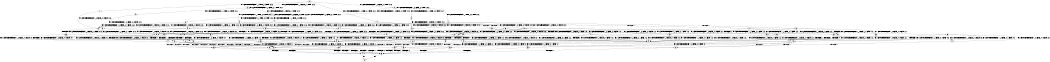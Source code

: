 digraph BCG {
size = "7, 10.5";
center = TRUE;
node [shape = circle];
0 [peripheries = 2];
0 -> 1 [label = "EX !0 !ATOMIC_EXCH_BRANCH (1, +1, TRUE, +0, 2, TRUE) !:0:1:2:"];
0 -> 2 [label = "EX !1 !ATOMIC_EXCH_BRANCH (1, +0, FALSE, +0, 1, TRUE) !:0:1:2:"];
0 -> 3 [label = "EX !2 !ATOMIC_EXCH_BRANCH (1, +0, FALSE, +0, 1, TRUE) !:0:1:2:"];
0 -> 4 [label = "EX !0 !ATOMIC_EXCH_BRANCH (1, +1, TRUE, +0, 2, TRUE) !:0:1:2:"];
1 -> 5 [label = "EX !2 !ATOMIC_EXCH_BRANCH (1, +0, FALSE, +0, 1, FALSE) !:0:1:2:"];
2 -> 6 [label = "EX !0 !ATOMIC_EXCH_BRANCH (1, +1, TRUE, +0, 2, TRUE) !:0:1:2:"];
2 -> 7 [label = "EX !2 !ATOMIC_EXCH_BRANCH (1, +0, FALSE, +0, 1, TRUE) !:0:1:2:"];
2 -> 8 [label = "EX !0 !ATOMIC_EXCH_BRANCH (1, +1, TRUE, +0, 2, TRUE) !:0:1:2:"];
2 -> 2 [label = "EX !1 !ATOMIC_EXCH_BRANCH (1, +0, FALSE, +0, 1, TRUE) !:0:1:2:"];
3 -> 9 [label = "EX !0 !ATOMIC_EXCH_BRANCH (1, +1, TRUE, +0, 2, TRUE) !:0:1:2:"];
3 -> 7 [label = "EX !1 !ATOMIC_EXCH_BRANCH (1, +0, FALSE, +0, 1, TRUE) !:0:1:2:"];
3 -> 10 [label = "EX !0 !ATOMIC_EXCH_BRANCH (1, +1, TRUE, +0, 2, TRUE) !:0:1:2:"];
3 -> 3 [label = "EX !2 !ATOMIC_EXCH_BRANCH (1, +0, FALSE, +0, 1, TRUE) !:0:1:2:"];
4 -> 5 [label = "EX !2 !ATOMIC_EXCH_BRANCH (1, +0, FALSE, +0, 1, FALSE) !:0:1:2:"];
4 -> 11 [label = "TERMINATE !0"];
4 -> 12 [label = "EX !1 !ATOMIC_EXCH_BRANCH (1, +0, FALSE, +0, 1, FALSE) !:0:1:2:"];
4 -> 13 [label = "EX !2 !ATOMIC_EXCH_BRANCH (1, +0, FALSE, +0, 1, FALSE) !:0:1:2:"];
5 -> 14 [label = "EX !1 !ATOMIC_EXCH_BRANCH (1, +0, FALSE, +0, 1, FALSE) !:0:1:2:"];
6 -> 15 [label = "EX !1 !ATOMIC_EXCH_BRANCH (1, +0, FALSE, +0, 1, FALSE) !:0:1:2:"];
7 -> 16 [label = "EX !0 !ATOMIC_EXCH_BRANCH (1, +1, TRUE, +0, 2, TRUE) !:0:1:2:"];
7 -> 17 [label = "EX !0 !ATOMIC_EXCH_BRANCH (1, +1, TRUE, +0, 2, TRUE) !:0:1:2:"];
7 -> 7 [label = "EX !2 !ATOMIC_EXCH_BRANCH (1, +0, FALSE, +0, 1, TRUE) !:0:1:2:"];
7 -> 7 [label = "EX !1 !ATOMIC_EXCH_BRANCH (1, +0, FALSE, +0, 1, TRUE) !:0:1:2:"];
8 -> 15 [label = "EX !1 !ATOMIC_EXCH_BRANCH (1, +0, FALSE, +0, 1, FALSE) !:0:1:2:"];
8 -> 18 [label = "TERMINATE !0"];
8 -> 19 [label = "EX !2 !ATOMIC_EXCH_BRANCH (1, +0, FALSE, +0, 1, FALSE) !:0:1:2:"];
8 -> 12 [label = "EX !1 !ATOMIC_EXCH_BRANCH (1, +0, FALSE, +0, 1, FALSE) !:0:1:2:"];
9 -> 5 [label = "EX !2 !ATOMIC_EXCH_BRANCH (1, +0, FALSE, +0, 1, FALSE) !:0:1:2:"];
10 -> 5 [label = "EX !2 !ATOMIC_EXCH_BRANCH (1, +0, FALSE, +0, 1, FALSE) !:0:1:2:"];
10 -> 20 [label = "TERMINATE !0"];
10 -> 21 [label = "EX !1 !ATOMIC_EXCH_BRANCH (1, +0, FALSE, +0, 1, FALSE) !:0:1:2:"];
10 -> 13 [label = "EX !2 !ATOMIC_EXCH_BRANCH (1, +0, FALSE, +0, 1, FALSE) !:0:1:2:"];
11 -> 22 [label = "EX !2 !ATOMIC_EXCH_BRANCH (1, +0, FALSE, +0, 1, FALSE) !:1:2:"];
11 -> 23 [label = "EX !1 !ATOMIC_EXCH_BRANCH (1, +0, FALSE, +0, 1, FALSE) !:1:2:"];
11 -> 24 [label = "EX !2 !ATOMIC_EXCH_BRANCH (1, +0, FALSE, +0, 1, FALSE) !:1:2:"];
12 -> 14 [label = "EX !2 !ATOMIC_EXCH_BRANCH (1, +0, FALSE, +0, 1, FALSE) !:0:1:2:"];
12 -> 25 [label = "TERMINATE !1"];
12 -> 26 [label = "TERMINATE !0"];
12 -> 27 [label = "EX !2 !ATOMIC_EXCH_BRANCH (1, +0, FALSE, +0, 1, FALSE) !:0:1:2:"];
13 -> 14 [label = "EX !1 !ATOMIC_EXCH_BRANCH (1, +0, FALSE, +0, 1, FALSE) !:0:1:2:"];
13 -> 28 [label = "TERMINATE !2"];
13 -> 29 [label = "TERMINATE !0"];
13 -> 27 [label = "EX !1 !ATOMIC_EXCH_BRANCH (1, +0, FALSE, +0, 1, FALSE) !:0:1:2:"];
14 -> 30 [label = "TERMINATE !0"];
15 -> 14 [label = "EX !2 !ATOMIC_EXCH_BRANCH (1, +0, FALSE, +0, 1, FALSE) !:0:1:2:"];
16 -> 31 [label = "EX !1 !ATOMIC_EXCH_BRANCH (1, +0, FALSE, +0, 1, FALSE) !:0:1:2:"];
17 -> 31 [label = "EX !1 !ATOMIC_EXCH_BRANCH (1, +0, FALSE, +0, 1, FALSE) !:0:1:2:"];
17 -> 32 [label = "TERMINATE !0"];
17 -> 19 [label = "EX !2 !ATOMIC_EXCH_BRANCH (1, +0, FALSE, +0, 1, FALSE) !:0:1:2:"];
17 -> 21 [label = "EX !1 !ATOMIC_EXCH_BRANCH (1, +0, FALSE, +0, 1, FALSE) !:0:1:2:"];
18 -> 33 [label = "EX !1 !ATOMIC_EXCH_BRANCH (1, +0, FALSE, +0, 1, FALSE) !:1:2:"];
18 -> 34 [label = "EX !2 !ATOMIC_EXCH_BRANCH (1, +0, FALSE, +0, 1, FALSE) !:1:2:"];
18 -> 23 [label = "EX !1 !ATOMIC_EXCH_BRANCH (1, +0, FALSE, +0, 1, FALSE) !:1:2:"];
19 -> 14 [label = "EX !1 !ATOMIC_EXCH_BRANCH (1, +0, FALSE, +0, 1, FALSE) !:0:1:2:"];
19 -> 35 [label = "TERMINATE !2"];
19 -> 36 [label = "TERMINATE !0"];
19 -> 27 [label = "EX !1 !ATOMIC_EXCH_BRANCH (1, +0, FALSE, +0, 1, FALSE) !:0:1:2:"];
20 -> 22 [label = "EX !2 !ATOMIC_EXCH_BRANCH (1, +0, FALSE, +0, 1, FALSE) !:1:2:"];
20 -> 37 [label = "EX !1 !ATOMIC_EXCH_BRANCH (1, +0, FALSE, +0, 1, FALSE) !:1:2:"];
20 -> 24 [label = "EX !2 !ATOMIC_EXCH_BRANCH (1, +0, FALSE, +0, 1, FALSE) !:1:2:"];
21 -> 14 [label = "EX !2 !ATOMIC_EXCH_BRANCH (1, +0, FALSE, +0, 1, FALSE) !:0:1:2:"];
21 -> 38 [label = "TERMINATE !1"];
21 -> 39 [label = "TERMINATE !0"];
21 -> 27 [label = "EX !2 !ATOMIC_EXCH_BRANCH (1, +0, FALSE, +0, 1, FALSE) !:0:1:2:"];
22 -> 40 [label = "EX !1 !ATOMIC_EXCH_BRANCH (1, +0, FALSE, +0, 1, FALSE) !:1:2:"];
23 -> 40 [label = "EX !2 !ATOMIC_EXCH_BRANCH (1, +0, FALSE, +0, 1, FALSE) !:1:2:"];
23 -> 41 [label = "TERMINATE !1"];
23 -> 42 [label = "EX !2 !ATOMIC_EXCH_BRANCH (1, +0, FALSE, +0, 1, FALSE) !:1:2:"];
24 -> 40 [label = "EX !1 !ATOMIC_EXCH_BRANCH (1, +0, FALSE, +0, 1, FALSE) !:1:2:"];
24 -> 43 [label = "TERMINATE !2"];
24 -> 42 [label = "EX !1 !ATOMIC_EXCH_BRANCH (1, +0, FALSE, +0, 1, FALSE) !:1:2:"];
25 -> 44 [label = "EX !2 !ATOMIC_EXCH_BRANCH (1, +0, FALSE, +0, 1, FALSE) !:0:2:"];
25 -> 41 [label = "TERMINATE !0"];
25 -> 45 [label = "EX !2 !ATOMIC_EXCH_BRANCH (1, +0, FALSE, +0, 1, FALSE) !:0:2:"];
26 -> 40 [label = "EX !2 !ATOMIC_EXCH_BRANCH (1, +0, FALSE, +0, 1, FALSE) !:1:2:"];
26 -> 41 [label = "TERMINATE !1"];
26 -> 42 [label = "EX !2 !ATOMIC_EXCH_BRANCH (1, +0, FALSE, +0, 1, FALSE) !:1:2:"];
27 -> 30 [label = "TERMINATE !0"];
27 -> 46 [label = "TERMINATE !1"];
27 -> 47 [label = "TERMINATE !2"];
27 -> 48 [label = "TERMINATE !0"];
28 -> 49 [label = "EX !1 !ATOMIC_EXCH_BRANCH (1, +0, FALSE, +0, 1, FALSE) !:0:1:"];
28 -> 43 [label = "TERMINATE !0"];
28 -> 50 [label = "EX !1 !ATOMIC_EXCH_BRANCH (1, +0, FALSE, +0, 1, FALSE) !:0:1:"];
29 -> 40 [label = "EX !1 !ATOMIC_EXCH_BRANCH (1, +0, FALSE, +0, 1, FALSE) !:1:2:"];
29 -> 43 [label = "TERMINATE !2"];
29 -> 42 [label = "EX !1 !ATOMIC_EXCH_BRANCH (1, +0, FALSE, +0, 1, FALSE) !:1:2:"];
30 -> 51 [label = "TERMINATE !2"];
31 -> 14 [label = "EX !2 !ATOMIC_EXCH_BRANCH (1, +0, FALSE, +0, 1, FALSE) !:0:1:2:"];
32 -> 52 [label = "EX !1 !ATOMIC_EXCH_BRANCH (1, +0, FALSE, +0, 1, FALSE) !:1:2:"];
32 -> 34 [label = "EX !2 !ATOMIC_EXCH_BRANCH (1, +0, FALSE, +0, 1, FALSE) !:1:2:"];
32 -> 37 [label = "EX !1 !ATOMIC_EXCH_BRANCH (1, +0, FALSE, +0, 1, FALSE) !:1:2:"];
33 -> 40 [label = "EX !2 !ATOMIC_EXCH_BRANCH (1, +0, FALSE, +0, 1, FALSE) !:1:2:"];
34 -> 40 [label = "EX !1 !ATOMIC_EXCH_BRANCH (1, +0, FALSE, +0, 1, FALSE) !:1:2:"];
34 -> 53 [label = "TERMINATE !2"];
34 -> 42 [label = "EX !1 !ATOMIC_EXCH_BRANCH (1, +0, FALSE, +0, 1, FALSE) !:1:2:"];
35 -> 49 [label = "EX !1 !ATOMIC_EXCH_BRANCH (1, +0, FALSE, +0, 1, FALSE) !:0:1:"];
35 -> 53 [label = "TERMINATE !0"];
35 -> 50 [label = "EX !1 !ATOMIC_EXCH_BRANCH (1, +0, FALSE, +0, 1, FALSE) !:0:1:"];
36 -> 40 [label = "EX !1 !ATOMIC_EXCH_BRANCH (1, +0, FALSE, +0, 1, FALSE) !:1:2:"];
36 -> 53 [label = "TERMINATE !2"];
36 -> 42 [label = "EX !1 !ATOMIC_EXCH_BRANCH (1, +0, FALSE, +0, 1, FALSE) !:1:2:"];
37 -> 40 [label = "EX !2 !ATOMIC_EXCH_BRANCH (1, +0, FALSE, +0, 1, FALSE) !:1:2:"];
37 -> 54 [label = "TERMINATE !1"];
37 -> 42 [label = "EX !2 !ATOMIC_EXCH_BRANCH (1, +0, FALSE, +0, 1, FALSE) !:1:2:"];
38 -> 44 [label = "EX !2 !ATOMIC_EXCH_BRANCH (1, +0, FALSE, +0, 1, FALSE) !:0:2:"];
38 -> 54 [label = "TERMINATE !0"];
38 -> 45 [label = "EX !2 !ATOMIC_EXCH_BRANCH (1, +0, FALSE, +0, 1, FALSE) !:0:2:"];
39 -> 40 [label = "EX !2 !ATOMIC_EXCH_BRANCH (1, +0, FALSE, +0, 1, FALSE) !:1:2:"];
39 -> 54 [label = "TERMINATE !1"];
39 -> 42 [label = "EX !2 !ATOMIC_EXCH_BRANCH (1, +0, FALSE, +0, 1, FALSE) !:1:2:"];
40 -> 51 [label = "TERMINATE !2"];
41 -> 55 [label = "EX !2 !ATOMIC_EXCH_BRANCH (1, +0, FALSE, +0, 1, FALSE) !:2:"];
41 -> 56 [label = "EX !2 !ATOMIC_EXCH_BRANCH (1, +0, FALSE, +0, 1, FALSE) !:2:"];
42 -> 51 [label = "TERMINATE !2"];
42 -> 57 [label = "TERMINATE !1"];
42 -> 58 [label = "TERMINATE !2"];
43 -> 59 [label = "EX !1 !ATOMIC_EXCH_BRANCH (1, +0, FALSE, +0, 1, FALSE) !:1:"];
43 -> 60 [label = "EX !1 !ATOMIC_EXCH_BRANCH (1, +0, FALSE, +0, 1, FALSE) !:1:"];
44 -> 61 [label = "TERMINATE !0"];
45 -> 61 [label = "TERMINATE !0"];
45 -> 62 [label = "TERMINATE !2"];
45 -> 57 [label = "TERMINATE !0"];
46 -> 61 [label = "TERMINATE !0"];
46 -> 62 [label = "TERMINATE !2"];
46 -> 57 [label = "TERMINATE !0"];
47 -> 51 [label = "TERMINATE !0"];
47 -> 62 [label = "TERMINATE !1"];
47 -> 58 [label = "TERMINATE !0"];
48 -> 51 [label = "TERMINATE !2"];
48 -> 57 [label = "TERMINATE !1"];
48 -> 58 [label = "TERMINATE !2"];
49 -> 51 [label = "TERMINATE !0"];
50 -> 51 [label = "TERMINATE !0"];
50 -> 62 [label = "TERMINATE !1"];
50 -> 58 [label = "TERMINATE !0"];
51 -> 63 [label = "TERMINATE !1"];
52 -> 40 [label = "EX !2 !ATOMIC_EXCH_BRANCH (1, +0, FALSE, +0, 1, FALSE) !:1:2:"];
53 -> 59 [label = "EX !1 !ATOMIC_EXCH_BRANCH (1, +0, FALSE, +0, 1, FALSE) !:1:"];
53 -> 60 [label = "EX !1 !ATOMIC_EXCH_BRANCH (1, +0, FALSE, +0, 1, FALSE) !:1:"];
54 -> 55 [label = "EX !2 !ATOMIC_EXCH_BRANCH (1, +0, FALSE, +0, 1, FALSE) !:2:"];
54 -> 56 [label = "EX !2 !ATOMIC_EXCH_BRANCH (1, +0, FALSE, +0, 1, FALSE) !:2:"];
55 -> 63 [label = "TERMINATE !2"];
56 -> 63 [label = "TERMINATE !2"];
56 -> 64 [label = "TERMINATE !2"];
57 -> 63 [label = "TERMINATE !2"];
57 -> 64 [label = "TERMINATE !2"];
58 -> 63 [label = "TERMINATE !1"];
58 -> 64 [label = "TERMINATE !1"];
59 -> 63 [label = "TERMINATE !1"];
60 -> 63 [label = "TERMINATE !1"];
60 -> 64 [label = "TERMINATE !1"];
61 -> 63 [label = "TERMINATE !2"];
62 -> 63 [label = "TERMINATE !0"];
62 -> 64 [label = "TERMINATE !0"];
63 -> 65 [label = "exit"];
64 -> 65 [label = "exit"];
}
